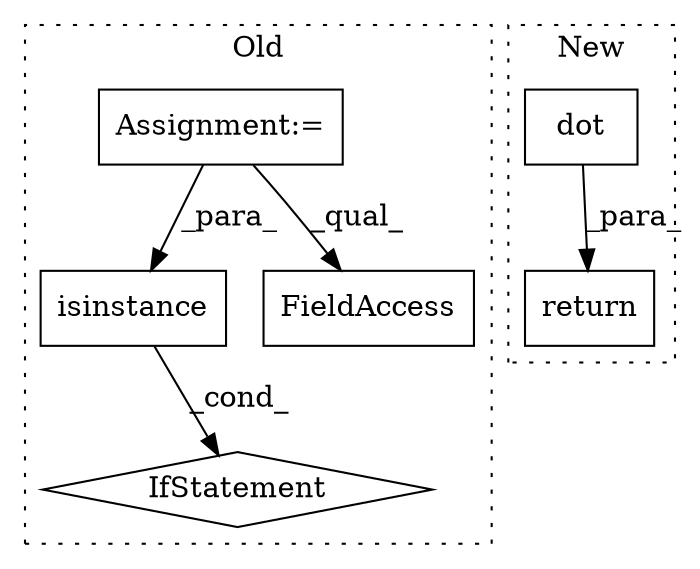 digraph G {
subgraph cluster0 {
1 [label="isinstance" a="32" s="6828,6855" l="11,1" shape="box"];
3 [label="IfStatement" a="25" s="6824,6856" l="4,2" shape="diamond"];
4 [label="Assignment:=" a="7" s="6424" l="2" shape="box"];
5 [label="FieldAccess" a="22" s="7011" l="18" shape="box"];
label = "Old";
style="dotted";
}
subgraph cluster1 {
2 [label="dot" a="32" s="6795,6812" l="4,1" shape="box"];
6 [label="return" a="41" s="6772" l="7" shape="box"];
label = "New";
style="dotted";
}
1 -> 3 [label="_cond_"];
2 -> 6 [label="_para_"];
4 -> 1 [label="_para_"];
4 -> 5 [label="_qual_"];
}